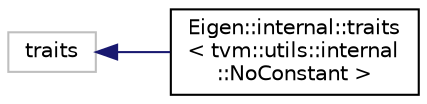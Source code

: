 digraph "Graphical Class Hierarchy"
{
 // LATEX_PDF_SIZE
  edge [fontname="Helvetica",fontsize="10",labelfontname="Helvetica",labelfontsize="10"];
  node [fontname="Helvetica",fontsize="10",shape=record];
  rankdir="LR";
  Node39 [label="traits",height=0.2,width=0.4,color="grey75", fillcolor="white", style="filled",tooltip=" "];
  Node39 -> Node0 [dir="back",color="midnightblue",fontsize="10",style="solid",fontname="Helvetica"];
  Node0 [label="Eigen::internal::traits\l\< tvm::utils::internal\l::NoConstant \>",height=0.2,width=0.4,color="black", fillcolor="white", style="filled",URL="$structEigen_1_1internal_1_1traits_3_01tvm_1_1utils_1_1internal_1_1NoConstant_01_4.html",tooltip=" "];
}
